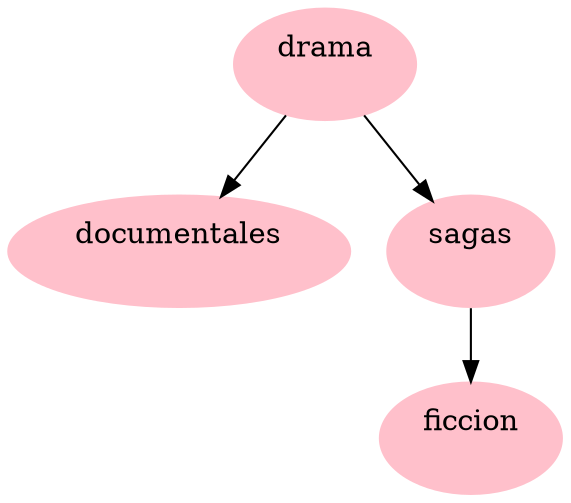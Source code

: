 digraph G {
"drama\n "[sides=5,color=pink,style=filled]; "drama\n "->"documentales\n ";
"drama\n "->"sagas\n ";
"sagas\n "->"ficcion\n ";
 "documentales\n "[sides=5,color = pink,style=filled];"ficcion\n "[sides=5,color = pink,style=filled]; "sagas\n "[sides=5,color = pink,style=filled];}